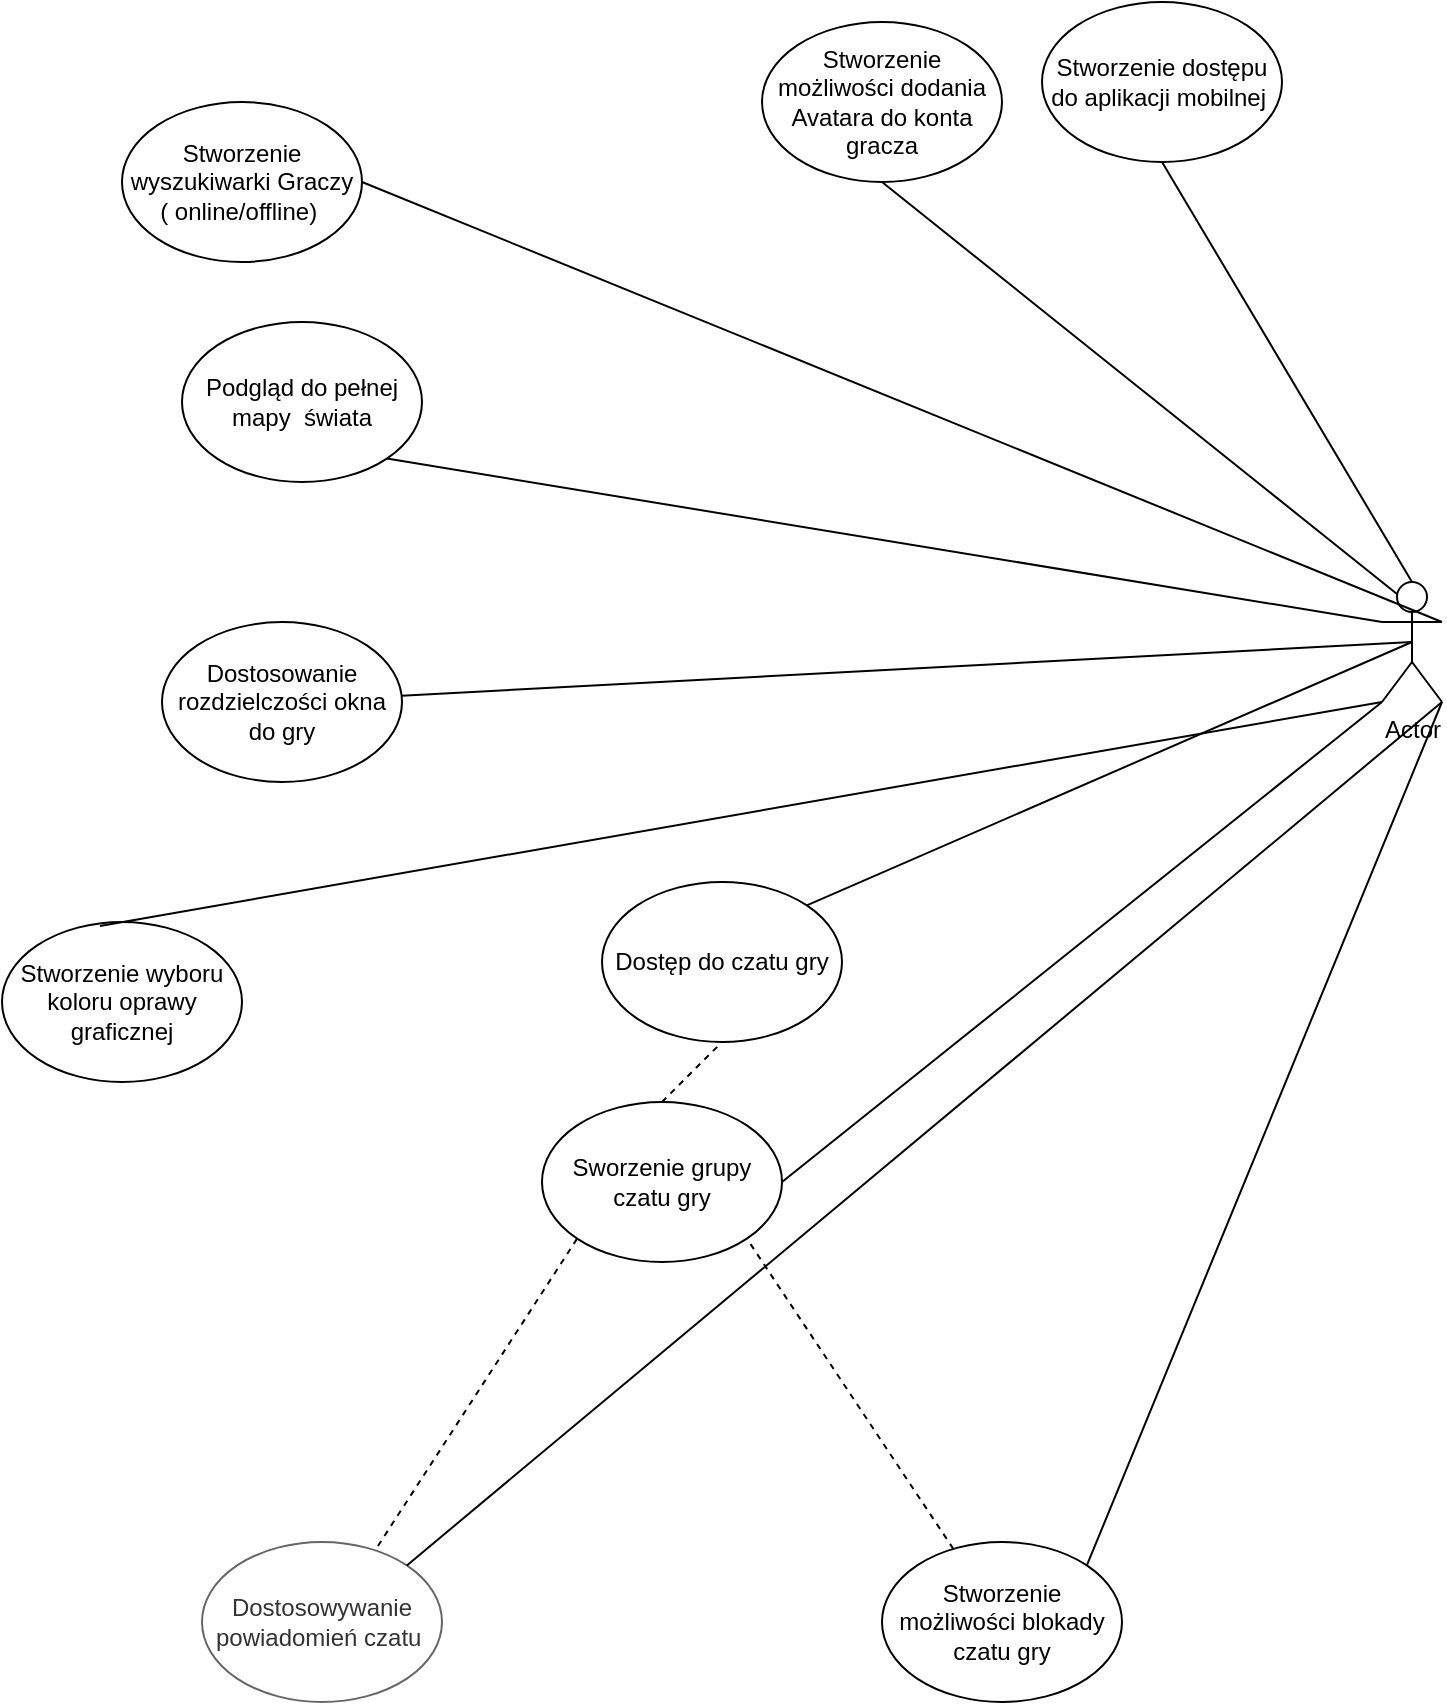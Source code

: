 <mxfile version="12.4.2" type="github" pages="1">
  <diagram id="70gZRt3q0eoW61slp-_8" name="Page-1">
    <mxGraphModel dx="1422" dy="794" grid="1" gridSize="10" guides="1" tooltips="1" connect="1" arrows="1" fold="1" page="1" pageScale="1" pageWidth="827" pageHeight="1169" math="0" shadow="0">
      <root>
        <mxCell id="0"/>
        <mxCell id="1" parent="0"/>
        <mxCell id="e1HbH2SgWsViKI4H7jnL-1" value="Actor" style="shape=umlActor;verticalLabelPosition=bottom;labelBackgroundColor=#ffffff;verticalAlign=top;html=1;outlineConnect=0;" parent="1" vertex="1">
          <mxGeometry x="740" y="320" width="30" height="60" as="geometry"/>
        </mxCell>
        <mxCell id="e1HbH2SgWsViKI4H7jnL-2" value="Stworzenie możliwości blokady czatu gry" style="ellipse;whiteSpace=wrap;html=1;" parent="1" vertex="1">
          <mxGeometry x="490" y="800" width="120" height="80" as="geometry"/>
        </mxCell>
        <mxCell id="e1HbH2SgWsViKI4H7jnL-3" value="Stworzenie możliwości dodania Avatara do konta gracza" style="ellipse;whiteSpace=wrap;html=1;" parent="1" vertex="1">
          <mxGeometry x="430" y="40" width="120" height="80" as="geometry"/>
        </mxCell>
        <mxCell id="e1HbH2SgWsViKI4H7jnL-4" value="Podgląd do pełnej mapy&amp;nbsp; świata" style="ellipse;whiteSpace=wrap;html=1;" parent="1" vertex="1">
          <mxGeometry x="140" y="190" width="120" height="80" as="geometry"/>
        </mxCell>
        <mxCell id="e1HbH2SgWsViKI4H7jnL-5" value="Sworzenie grupy czatu gry" style="ellipse;whiteSpace=wrap;html=1;" parent="1" vertex="1">
          <mxGeometry x="320" y="580" width="120" height="80" as="geometry"/>
        </mxCell>
        <mxCell id="e1HbH2SgWsViKI4H7jnL-7" value="Dostosowywanie powiadomień czatu&amp;nbsp;" style="ellipse;whiteSpace=wrap;html=1;fillColor=#FFFFFF;strokeColor=#666666;fontColor=#333333;" parent="1" vertex="1">
          <mxGeometry x="150" y="800" width="120" height="80" as="geometry"/>
        </mxCell>
        <mxCell id="e1HbH2SgWsViKI4H7jnL-8" value="Stworzenie wyszukiwarki Graczy ( online/offline)&amp;nbsp;" style="ellipse;whiteSpace=wrap;html=1;" parent="1" vertex="1">
          <mxGeometry x="110" y="80" width="120" height="80" as="geometry"/>
        </mxCell>
        <mxCell id="e1HbH2SgWsViKI4H7jnL-9" value="Stworzenie dostępu do aplikacji mobilnej&amp;nbsp;" style="ellipse;whiteSpace=wrap;html=1;" parent="1" vertex="1">
          <mxGeometry x="570" y="30" width="120" height="80" as="geometry"/>
        </mxCell>
        <mxCell id="e1HbH2SgWsViKI4H7jnL-10" value="Stworzenie wyboru koloru oprawy graficznej" style="ellipse;whiteSpace=wrap;html=1;" parent="1" vertex="1">
          <mxGeometry x="50" y="490" width="120" height="80" as="geometry"/>
        </mxCell>
        <mxCell id="e1HbH2SgWsViKI4H7jnL-11" value="Dostosowanie rozdzielczości okna do gry" style="ellipse;whiteSpace=wrap;html=1;" parent="1" vertex="1">
          <mxGeometry x="130" y="340" width="120" height="80" as="geometry"/>
        </mxCell>
        <mxCell id="e1HbH2SgWsViKI4H7jnL-19" value="" style="endArrow=none;html=1;exitX=0;exitY=0.333;exitDx=0;exitDy=0;exitPerimeter=0;entryX=1;entryY=1;entryDx=0;entryDy=0;" parent="1" source="e1HbH2SgWsViKI4H7jnL-1" target="e1HbH2SgWsViKI4H7jnL-4" edge="1">
          <mxGeometry width="50" height="50" relative="1" as="geometry">
            <mxPoint x="235" y="215" as="sourcePoint"/>
            <mxPoint x="285" y="165" as="targetPoint"/>
          </mxGeometry>
        </mxCell>
        <mxCell id="e1HbH2SgWsViKI4H7jnL-20" value="" style="endArrow=none;html=1;entryX=0;entryY=1;entryDx=0;entryDy=0;entryPerimeter=0;exitX=0.408;exitY=0.025;exitDx=0;exitDy=0;exitPerimeter=0;" parent="1" source="e1HbH2SgWsViKI4H7jnL-10" target="e1HbH2SgWsViKI4H7jnL-1" edge="1">
          <mxGeometry width="50" height="50" relative="1" as="geometry">
            <mxPoint x="150" y="480" as="sourcePoint"/>
            <mxPoint x="200" y="430" as="targetPoint"/>
          </mxGeometry>
        </mxCell>
        <mxCell id="e1HbH2SgWsViKI4H7jnL-22" value="" style="endArrow=none;html=1;entryX=1;entryY=0;entryDx=0;entryDy=0;exitX=1;exitY=1;exitDx=0;exitDy=0;exitPerimeter=0;" parent="1" source="e1HbH2SgWsViKI4H7jnL-1" target="e1HbH2SgWsViKI4H7jnL-2" edge="1">
          <mxGeometry width="50" height="50" relative="1" as="geometry">
            <mxPoint x="425" y="330" as="sourcePoint"/>
            <mxPoint x="310" y="170" as="targetPoint"/>
          </mxGeometry>
        </mxCell>
        <mxCell id="e1HbH2SgWsViKI4H7jnL-26" value="" style="endArrow=none;html=1;" parent="1" source="e1HbH2SgWsViKI4H7jnL-11" edge="1">
          <mxGeometry width="50" height="50" relative="1" as="geometry">
            <mxPoint x="430" y="490" as="sourcePoint"/>
            <mxPoint x="755" y="350" as="targetPoint"/>
          </mxGeometry>
        </mxCell>
        <mxCell id="e1HbH2SgWsViKI4H7jnL-33" value="" style="endArrow=none;html=1;entryX=0.5;entryY=1;entryDx=0;entryDy=0;exitX=0.25;exitY=0.1;exitDx=0;exitDy=0;exitPerimeter=0;" parent="1" edge="1" target="e1HbH2SgWsViKI4H7jnL-3" source="e1HbH2SgWsViKI4H7jnL-1">
          <mxGeometry width="50" height="50" relative="1" as="geometry">
            <mxPoint x="620" y="190" as="sourcePoint"/>
            <mxPoint x="670" y="140" as="targetPoint"/>
          </mxGeometry>
        </mxCell>
        <mxCell id="23mxCUqjVjc-qdjYl1kk-1" value="" style="endArrow=none;html=1;entryX=0.5;entryY=1;entryDx=0;entryDy=0;exitX=0.5;exitY=0;exitDx=0;exitDy=0;exitPerimeter=0;" edge="1" parent="1" source="e1HbH2SgWsViKI4H7jnL-1" target="e1HbH2SgWsViKI4H7jnL-9">
          <mxGeometry width="50" height="50" relative="1" as="geometry">
            <mxPoint x="640" y="170" as="sourcePoint"/>
            <mxPoint x="690" y="120" as="targetPoint"/>
          </mxGeometry>
        </mxCell>
        <mxCell id="23mxCUqjVjc-qdjYl1kk-2" value="" style="endArrow=none;html=1;entryX=1;entryY=0.5;entryDx=0;entryDy=0;exitX=1;exitY=0.333;exitDx=0;exitDy=0;exitPerimeter=0;" edge="1" parent="1" source="e1HbH2SgWsViKI4H7jnL-1" target="e1HbH2SgWsViKI4H7jnL-8">
          <mxGeometry width="50" height="50" relative="1" as="geometry">
            <mxPoint x="390" y="240" as="sourcePoint"/>
            <mxPoint x="440" y="190" as="targetPoint"/>
          </mxGeometry>
        </mxCell>
        <mxCell id="23mxCUqjVjc-qdjYl1kk-3" value="" style="endArrow=none;html=1;exitX=1;exitY=0.5;exitDx=0;exitDy=0;entryX=0;entryY=1;entryDx=0;entryDy=0;entryPerimeter=0;" edge="1" parent="1" source="e1HbH2SgWsViKI4H7jnL-5" target="e1HbH2SgWsViKI4H7jnL-1">
          <mxGeometry width="50" height="50" relative="1" as="geometry">
            <mxPoint x="460" y="540" as="sourcePoint"/>
            <mxPoint x="510" y="490" as="targetPoint"/>
          </mxGeometry>
        </mxCell>
        <mxCell id="23mxCUqjVjc-qdjYl1kk-4" value="" style="endArrow=none;dashed=1;html=1;entryX=1;entryY=1;entryDx=0;entryDy=0;" edge="1" parent="1" source="e1HbH2SgWsViKI4H7jnL-2" target="e1HbH2SgWsViKI4H7jnL-5">
          <mxGeometry width="50" height="50" relative="1" as="geometry">
            <mxPoint x="295" y="700" as="sourcePoint"/>
            <mxPoint x="345" y="650" as="targetPoint"/>
          </mxGeometry>
        </mxCell>
        <mxCell id="23mxCUqjVjc-qdjYl1kk-5" value="" style="endArrow=none;dashed=1;html=1;entryX=0;entryY=1;entryDx=0;entryDy=0;exitX=0.733;exitY=0.025;exitDx=0;exitDy=0;exitPerimeter=0;" edge="1" parent="1" source="e1HbH2SgWsViKI4H7jnL-7" target="e1HbH2SgWsViKI4H7jnL-5">
          <mxGeometry width="50" height="50" relative="1" as="geometry">
            <mxPoint x="225" y="710" as="sourcePoint"/>
            <mxPoint x="275" y="660" as="targetPoint"/>
          </mxGeometry>
        </mxCell>
        <mxCell id="23mxCUqjVjc-qdjYl1kk-6" value="" style="endArrow=none;html=1;exitX=1;exitY=0;exitDx=0;exitDy=0;entryX=1;entryY=1;entryDx=0;entryDy=0;entryPerimeter=0;" edge="1" parent="1" source="e1HbH2SgWsViKI4H7jnL-7" target="e1HbH2SgWsViKI4H7jnL-1">
          <mxGeometry width="50" height="50" relative="1" as="geometry">
            <mxPoint x="520" y="640" as="sourcePoint"/>
            <mxPoint x="570" y="590" as="targetPoint"/>
          </mxGeometry>
        </mxCell>
        <mxCell id="23mxCUqjVjc-qdjYl1kk-7" value="Dostęp do czatu gry" style="ellipse;whiteSpace=wrap;html=1;fillColor=#FFFFFF;" vertex="1" parent="1">
          <mxGeometry x="350" y="470" width="120" height="80" as="geometry"/>
        </mxCell>
        <mxCell id="23mxCUqjVjc-qdjYl1kk-8" value="" style="endArrow=none;dashed=1;html=1;entryX=0.5;entryY=1;entryDx=0;entryDy=0;exitX=0.5;exitY=0;exitDx=0;exitDy=0;" edge="1" parent="1" source="e1HbH2SgWsViKI4H7jnL-5" target="23mxCUqjVjc-qdjYl1kk-7">
          <mxGeometry width="50" height="50" relative="1" as="geometry">
            <mxPoint x="290" y="590" as="sourcePoint"/>
            <mxPoint x="340" y="540" as="targetPoint"/>
          </mxGeometry>
        </mxCell>
        <mxCell id="23mxCUqjVjc-qdjYl1kk-9" value="" style="endArrow=none;html=1;exitX=1;exitY=0;exitDx=0;exitDy=0;entryX=0.5;entryY=0.5;entryDx=0;entryDy=0;entryPerimeter=0;" edge="1" parent="1" source="23mxCUqjVjc-qdjYl1kk-7" target="e1HbH2SgWsViKI4H7jnL-1">
          <mxGeometry width="50" height="50" relative="1" as="geometry">
            <mxPoint x="520" y="490" as="sourcePoint"/>
            <mxPoint x="570" y="440" as="targetPoint"/>
          </mxGeometry>
        </mxCell>
      </root>
    </mxGraphModel>
  </diagram>
</mxfile>
